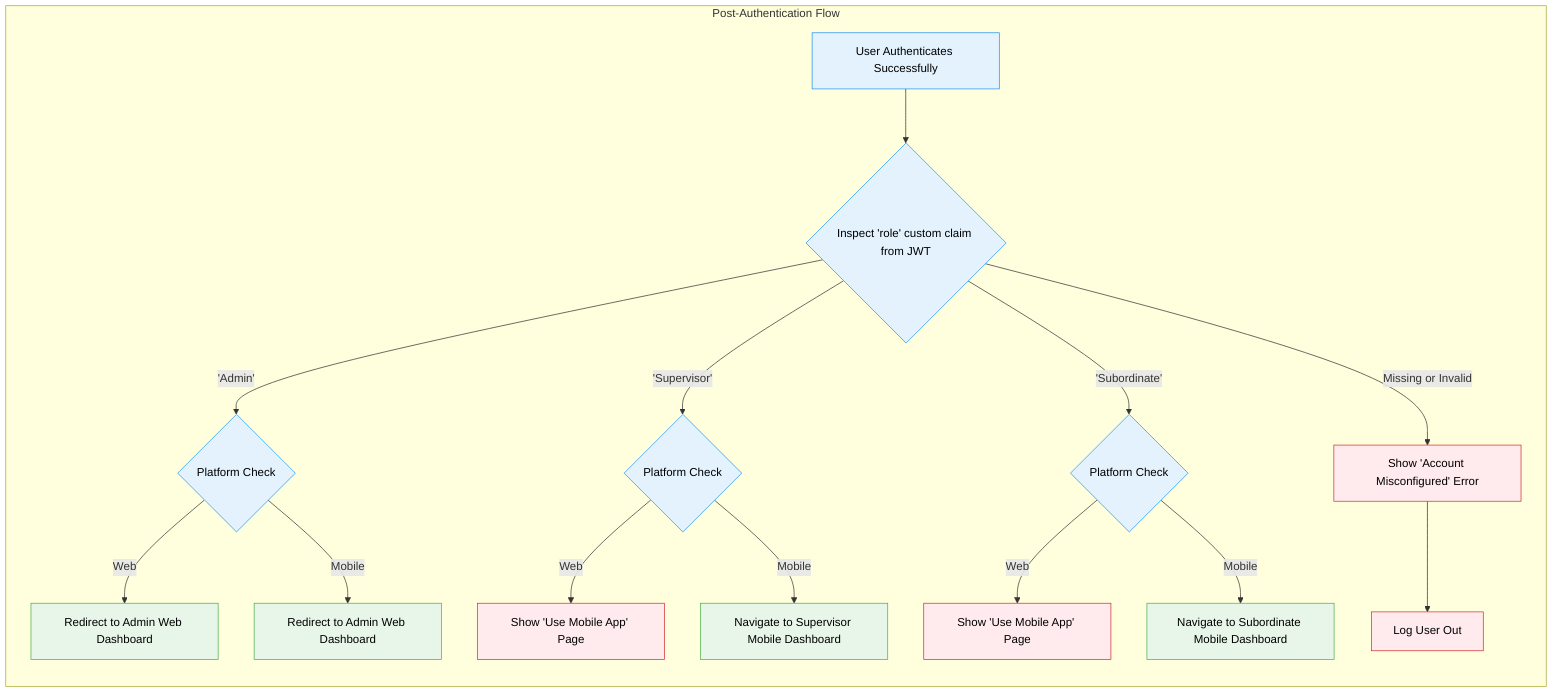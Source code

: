flowchart TD
    subgraph Post-Authentication Flow
        direction TD
        A[User Authenticates Successfully] --> B{Inspect 'role' custom claim from JWT}
        B -->|'Admin'| C{Platform Check}
        B -->|'Supervisor'| D{Platform Check}
        B -->|'Subordinate'| E{Platform Check}
        B -->|Missing or Invalid| F[Show 'Account Misconfigured' Error]

        C -->|Web| G[Redirect to Admin Web Dashboard]
        C -->|Mobile| G_Mobile[Redirect to Admin Web Dashboard]
        
        D -->|Web| H[Show 'Use Mobile App' Page]
        D -->|Mobile| I[Navigate to Supervisor Mobile Dashboard]
        
        E -->|Web| J[Show 'Use Mobile App' Page]
        E -->|Mobile| K[Navigate to Subordinate Mobile Dashboard]
        
        F --> L[Log User Out]
    end

    %% Styling
    classDef process fill:#e3f2fd,stroke:#2196f3,color:#000
    classDef success fill:#e8f5e9,stroke:#4caf50,color:#000
    classDef error fill:#ffebee,stroke:#d32f2f,color:#000
    classDef decision fill:#fffde7,stroke:#fbc02d,color:#000

    class A,B,C,D,E process
    class G,G_Mobile,I,K success
    class F,H,J,L error